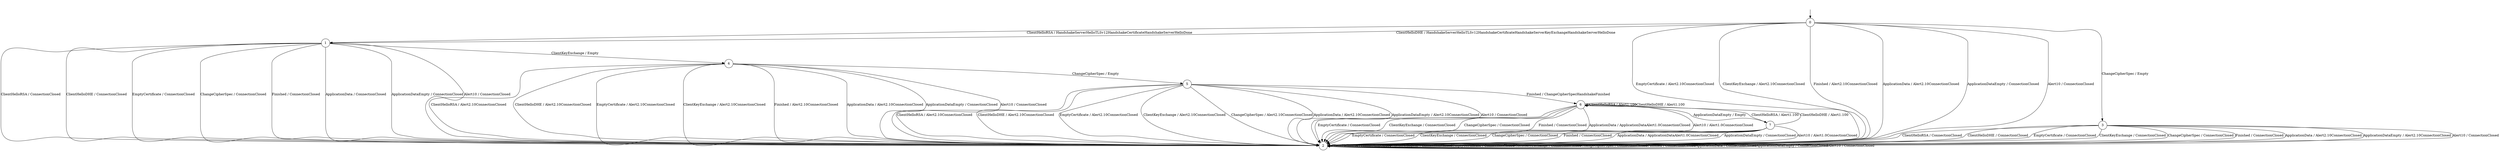 digraph g {
__start0 [label="" shape="none"];

	s0 [shape="circle" label="0"];
	s1 [shape="circle" label="1"];
	s2 [shape="circle" label="2"];
	s3 [shape="circle" label="3"];
	s4 [shape="circle" label="4"];
	s5 [shape="circle" label="5"];
	s6 [shape="circle" label="6"];
	s7 [shape="circle" label="7"];
	s0 -> s1 [label="ClientHelloRSA / HandshakeServerHelloTLSv12HandshakeCertificateHandshakeServerHelloDone"];
	s0 -> s1 [label="ClientHelloDHE / HandshakeServerHelloTLSv12HandshakeCertificateHandshakeServerKeyExchangeHandshakeServerHelloDone"];
	s0 -> s2 [label="EmptyCertificate / Alert2.10ConnectionClosed"];
	s0 -> s2 [label="ClientKeyExchange / Alert2.10ConnectionClosed"];
	s0 -> s3 [label="ChangeCipherSpec / Empty"];
	s0 -> s2 [label="Finished / Alert2.10ConnectionClosed"];
	s0 -> s2 [label="ApplicationData / Alert2.10ConnectionClosed"];
	s0 -> s2 [label="ApplicationDataEmpty / ConnectionClosed"];
	s0 -> s2 [label="Alert10 / ConnectionClosed"];
	s1 -> s2 [label="ClientHelloRSA / ConnectionClosed"];
	s1 -> s2 [label="ClientHelloDHE / ConnectionClosed"];
	s1 -> s2 [label="EmptyCertificate / ConnectionClosed"];
	s1 -> s4 [label="ClientKeyExchange / Empty"];
	s1 -> s2 [label="ChangeCipherSpec / ConnectionClosed"];
	s1 -> s2 [label="Finished / ConnectionClosed"];
	s1 -> s2 [label="ApplicationData / ConnectionClosed"];
	s1 -> s2 [label="ApplicationDataEmpty / ConnectionClosed"];
	s1 -> s2 [label="Alert10 / ConnectionClosed"];
	s2 -> s2 [label="ClientHelloRSA / ConnectionClosed"];
	s2 -> s2 [label="ClientHelloDHE / ConnectionClosed"];
	s2 -> s2 [label="EmptyCertificate / ConnectionClosed"];
	s2 -> s2 [label="ClientKeyExchange / ConnectionClosed"];
	s2 -> s2 [label="ChangeCipherSpec / ConnectionClosed"];
	s2 -> s2 [label="Finished / ConnectionClosed"];
	s2 -> s2 [label="ApplicationData / ConnectionClosed"];
	s2 -> s2 [label="ApplicationDataEmpty / ConnectionClosed"];
	s2 -> s2 [label="Alert10 / ConnectionClosed"];
	s3 -> s2 [label="ClientHelloRSA / ConnectionClosed"];
	s3 -> s2 [label="ClientHelloDHE / ConnectionClosed"];
	s3 -> s2 [label="EmptyCertificate / ConnectionClosed"];
	s3 -> s2 [label="ClientKeyExchange / ConnectionClosed"];
	s3 -> s2 [label="ChangeCipherSpec / ConnectionClosed"];
	s3 -> s2 [label="Finished / ConnectionClosed"];
	s3 -> s2 [label="ApplicationData / Alert2.10ConnectionClosed"];
	s3 -> s2 [label="ApplicationDataEmpty / Alert2.10ConnectionClosed"];
	s3 -> s2 [label="Alert10 / ConnectionClosed"];
	s4 -> s2 [label="ClientHelloRSA / Alert2.10ConnectionClosed"];
	s4 -> s2 [label="ClientHelloDHE / Alert2.10ConnectionClosed"];
	s4 -> s2 [label="EmptyCertificate / Alert2.10ConnectionClosed"];
	s4 -> s2 [label="ClientKeyExchange / Alert2.10ConnectionClosed"];
	s4 -> s5 [label="ChangeCipherSpec / Empty"];
	s4 -> s2 [label="Finished / Alert2.10ConnectionClosed"];
	s4 -> s2 [label="ApplicationData / Alert2.10ConnectionClosed"];
	s4 -> s2 [label="ApplicationDataEmpty / ConnectionClosed"];
	s4 -> s2 [label="Alert10 / ConnectionClosed"];
	s5 -> s2 [label="ClientHelloRSA / Alert2.10ConnectionClosed"];
	s5 -> s2 [label="ClientHelloDHE / Alert2.10ConnectionClosed"];
	s5 -> s2 [label="EmptyCertificate / Alert2.10ConnectionClosed"];
	s5 -> s2 [label="ClientKeyExchange / Alert2.10ConnectionClosed"];
	s5 -> s2 [label="ChangeCipherSpec / Alert2.10ConnectionClosed"];
	s5 -> s6 [label="Finished / ChangeCipherSpecHandshakeFinished"];
	s5 -> s2 [label="ApplicationData / Alert2.10ConnectionClosed"];
	s5 -> s2 [label="ApplicationDataEmpty / Alert2.10ConnectionClosed"];
	s5 -> s2 [label="Alert10 / ConnectionClosed"];
	s6 -> s6 [label="ClientHelloRSA / Alert1.100"];
	s6 -> s6 [label="ClientHelloDHE / Alert1.100"];
	s6 -> s2 [label="EmptyCertificate / ConnectionClosed"];
	s6 -> s2 [label="ClientKeyExchange / ConnectionClosed"];
	s6 -> s2 [label="ChangeCipherSpec / ConnectionClosed"];
	s6 -> s2 [label="Finished / ConnectionClosed"];
	s6 -> s2 [label="ApplicationData / ApplicationDataAlert1.0ConnectionClosed"];
	s6 -> s7 [label="ApplicationDataEmpty / Empty"];
	s6 -> s2 [label="Alert10 / Alert1.0ConnectionClosed"];
	s7 -> s6 [label="ClientHelloRSA / Alert1.100"];
	s7 -> s6 [label="ClientHelloDHE / Alert1.100"];
	s7 -> s2 [label="EmptyCertificate / ConnectionClosed"];
	s7 -> s2 [label="ClientKeyExchange / ConnectionClosed"];
	s7 -> s2 [label="ChangeCipherSpec / ConnectionClosed"];
	s7 -> s2 [label="Finished / ConnectionClosed"];
	s7 -> s2 [label="ApplicationData / ApplicationDataAlert1.0ConnectionClosed"];
	s7 -> s2 [label="ApplicationDataEmpty / ConnectionClosed"];
	s7 -> s2 [label="Alert10 / Alert1.0ConnectionClosed"];

__start0 -> s0;
}
